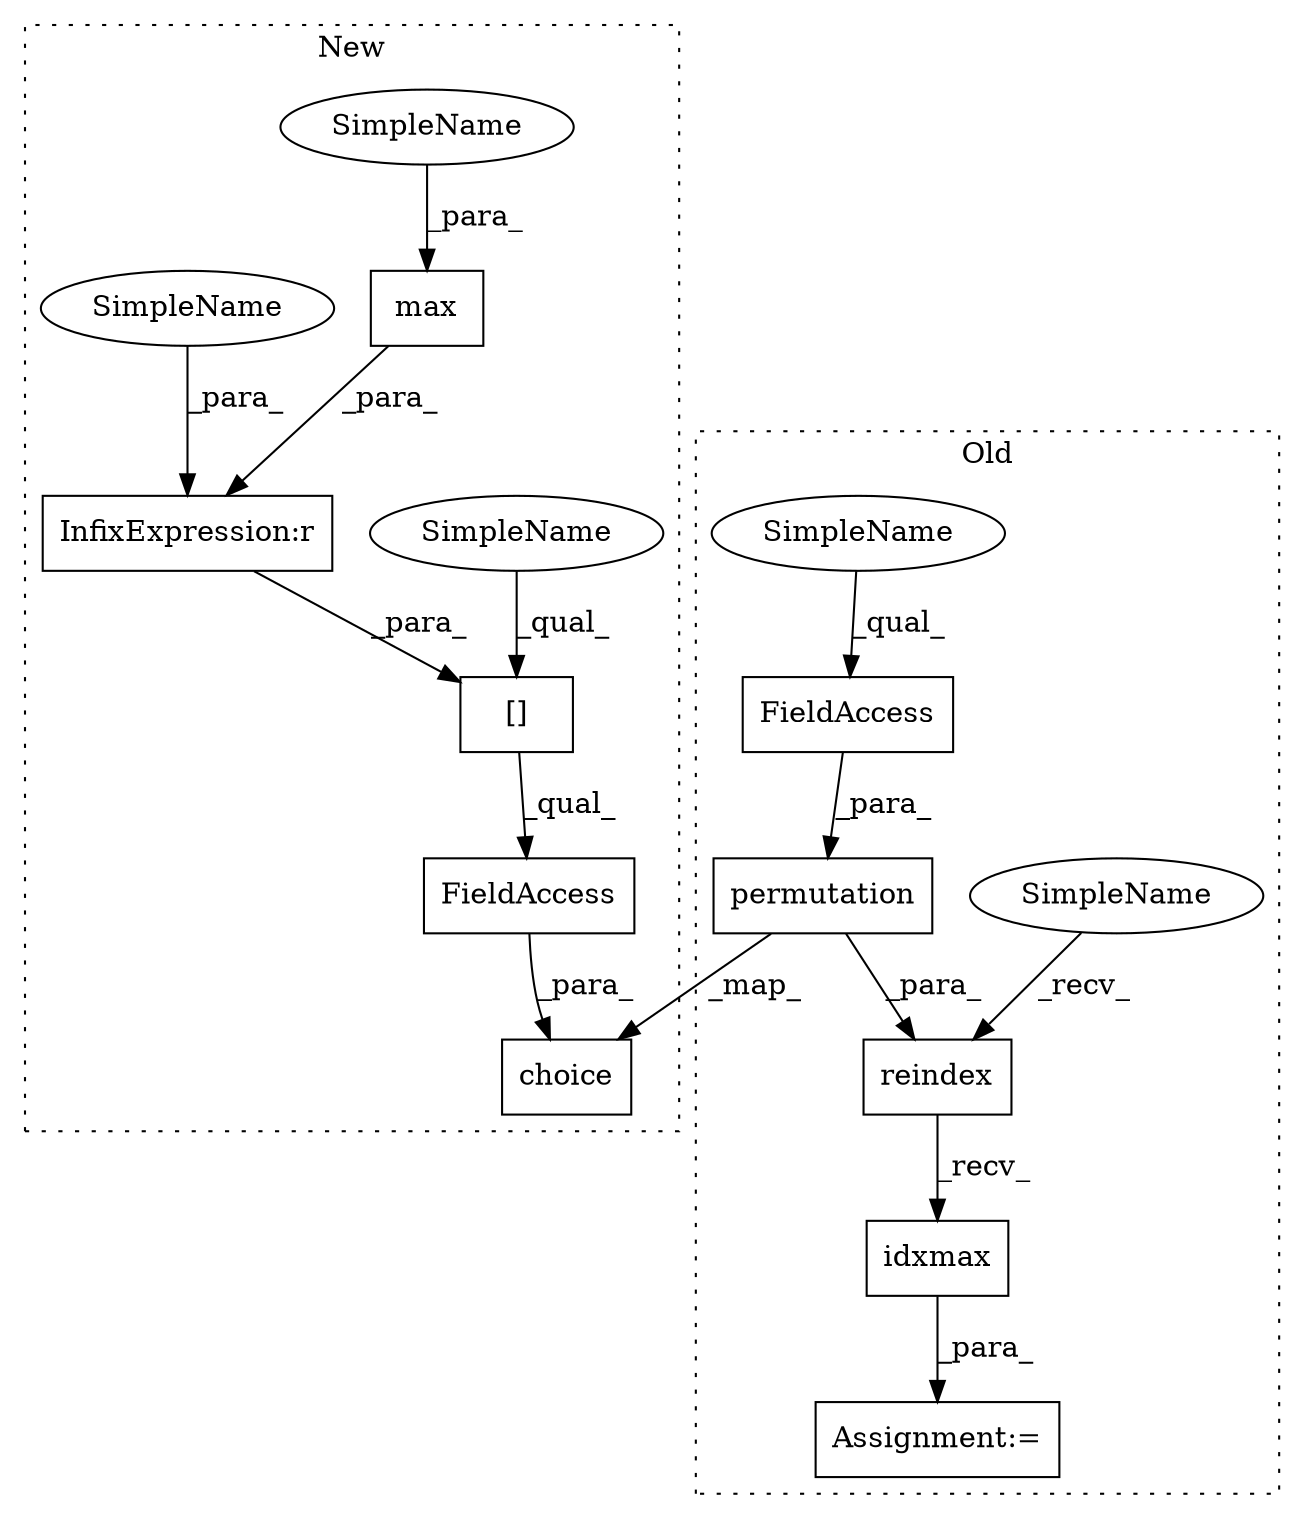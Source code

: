 digraph G {
subgraph cluster0 {
1 [label="permutation" a="32" s="882,912" l="12,1" shape="box"];
3 [label="Assignment:=" a="7" s="928" l="1" shape="box"];
4 [label="idxmax" a="32" s="942" l="8" shape="box"];
7 [label="reindex" a="32" s="861,913" l="8,1" shape="box"];
8 [label="FieldAccess" a="22" s="894" l="18" shape="box"];
11 [label="SimpleName" a="42" s="894" l="12" shape="ellipse"];
12 [label="SimpleName" a="42" s="848" l="12" shape="ellipse"];
label = "Old";
style="dotted";
}
subgraph cluster1 {
2 [label="choice" a="32" s="855,923" l="7,1" shape="box"];
5 [label="InfixExpression:r" a="27" s="888" l="4" shape="box"];
6 [label="[]" a="2" s="862,916" l="13,1" shape="box"];
9 [label="max" a="32" s="898,914" l="4,1" shape="box"];
10 [label="FieldAccess" a="22" s="862" l="61" shape="box"];
13 [label="SimpleName" a="42" s="862" l="12" shape="ellipse"];
14 [label="SimpleName" a="42" s="902" l="12" shape="ellipse"];
15 [label="SimpleName" a="42" s="876" l="12" shape="ellipse"];
label = "New";
style="dotted";
}
1 -> 2 [label="_map_"];
1 -> 7 [label="_para_"];
4 -> 3 [label="_para_"];
5 -> 6 [label="_para_"];
6 -> 10 [label="_qual_"];
7 -> 4 [label="_recv_"];
8 -> 1 [label="_para_"];
9 -> 5 [label="_para_"];
10 -> 2 [label="_para_"];
11 -> 8 [label="_qual_"];
12 -> 7 [label="_recv_"];
13 -> 6 [label="_qual_"];
14 -> 9 [label="_para_"];
15 -> 5 [label="_para_"];
}